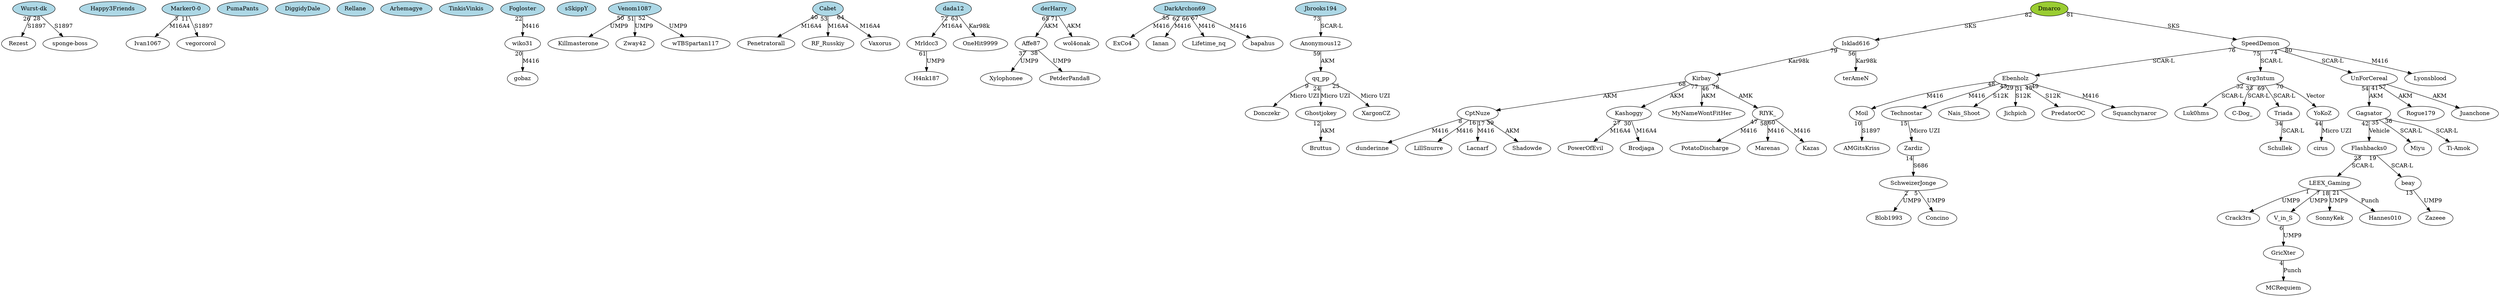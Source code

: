 digraph {
	"Wurst-dk" [style=filled fillcolor="lightblue"];
	"Happy3Friends" [style=filled fillcolor="lightblue"];
	"Marker0-0" [style=filled fillcolor="lightblue"];
	"PumaPants" [style=filled fillcolor="lightblue"];
	"DiggidyDale" [style=filled fillcolor="lightblue"];
	"Rellane" [style=filled fillcolor="lightblue"];
	"Arhemagye" [style=filled fillcolor="lightblue"];
	"TinkisVinkis" [style=filled fillcolor="lightblue"];
	"Fogloster" [style=filled fillcolor="lightblue"];
	"sSkippY" [style=filled fillcolor="lightblue"];
	"Venom1087" [style=filled fillcolor="lightblue"];
	"Cabet" [style=filled fillcolor="lightblue"];
	"dada12" [style=filled fillcolor="lightblue"];
	"derHarry" [style=filled fillcolor="lightblue"];
	"DarkArchon69" [style=filled fillcolor="lightblue"];
	"Jbrooks194" [style=filled fillcolor="lightblue"];
	"Dmarco" [style=filled fillcolor="yellowgreen"];
	"LEEX_Gaming" -> "Crack3rs" [label="UMP9" taillabel="1"];
	"SchweizerJonge" -> "Blob1993" [label="UMP9" taillabel="2"];
	"Marker0-0" -> "Ivan1067" [label="M16A4" taillabel="3"];
	"GricXter" -> "MCRequiem" [label="Punch" taillabel="4"];
	"SchweizerJonge" -> "Concino" [label="UMP9" taillabel="5"];
	"V_in_S" -> "GricXter" [label="UMP9" taillabel="6"];
	"LEEX_Gaming" -> "V_in_S" [label="UMP9" taillabel="7"];
	"CptNuze" -> "dunderinne" [label="M416" taillabel="8"];
	"qq_pp" -> "Donczekr" [label="Micro UZI" taillabel="9"];
	"Moil" -> "AMGitsKriss" [label="S1897" taillabel="10"];
	"Marker0-0" -> "vegorcorol" [label="S1897" taillabel="11"];
	"Ghostjokey" -> "Bruttus" [label="AKM" taillabel="12"];
	"beay" -> "Zazeee" [label="UMP9" taillabel="13"];
	"Zardiz" -> "SchweizerJonge" [label="S686" taillabel="14"];
	"Technostar" -> "Zardiz" [label="Micro UZI" taillabel="15"];
	"CptNuze" -> "LillSnurre" [label="M416" taillabel="16"];
	"CptNuze" -> "Lacnarf" [label="M416" taillabel="17"];
	"LEEX_Gaming" -> "SonnyKek" [label="UMP9" taillabel="18"];
	"Flashbacks0" -> "beay" [label="SCAR-L" taillabel="19"];
	"wiko31" -> "gobaz" [label="M416" taillabel="20"];
	"LEEX_Gaming" -> "Hannes010" [label="Punch" taillabel="21"];
	"Fogloster" -> "wiko31" [label="M416" taillabel="22"];
	"Flashbacks0" -> "LEEX_Gaming" [label="SCAR-L" taillabel="23"];
	"qq_pp" -> "Ghostjokey" [label="Micro UZI" taillabel="24"];
	"qq_pp" -> "XargonCZ" [label="Micro UZI" taillabel="25"];
	"Wurst-dk" -> "Rezest" [label="S1897" taillabel="26"];
	"Kashoggy" -> "PowerOfEvil" [label="M16A4" taillabel="27"];
	"Wurst-dk" -> "sponge-boss" [label="S1897" taillabel="28"];
	"Ebenholz" -> "Nais_Shoot" [label="S12K" taillabel="29"];
	"Kashoggy" -> "Brodjaga" [label="M16A4" taillabel="30"];
	"Ebenholz" -> "Jichpich" [label="S12K" taillabel="31"];
	"4rg3ntum" -> "Luk0hms" [label="SCAR-L" taillabel="32"];
	"4rg3ntum" -> "C-Dog_" [label="SCAR-L" taillabel="33"];
	"Triada" -> "Schullek" [label="SCAR-L" taillabel="34"];
	"Gagsator" -> "Miyu" [label="SCAR-L" taillabel="35"];
	"Gagsator" -> "Ti-Amok" [label="SCAR-L" taillabel="36"];
	"Affe87" -> "Xylophonee" [label="UMP9" taillabel="37"];
	"Affe87" -> "PetderPanda8" [label="UMP9" taillabel="38"];
	"CptNuze" -> "Shadowde" [label="AKM" taillabel="39"];
	"Cabet" -> "Penetratorall" [label="M16A4" taillabel="40"];
	"UnForCereal" -> "Rogue179" [label="AKM" taillabel="41"];
	"Gagsator" -> "Flashbacks0" [label="Vehicle" taillabel="42"];
	"Ebenholz" -> "Technostar" [label="M416" taillabel="43"];
	"YoKoZ" -> "cirus" [label="Micro UZI" taillabel="44"];
	"Ebenholz" -> "PredatorOC" [label="S12K" taillabel="45"];
	"Kirbay" -> "MyNameWontFitHer" [label="AKM" taillabel="46"];
	"RIYK_" -> "PotatoDischarge" [label="M416" taillabel="47"];
	"Ebenholz" -> "Moil" [label="M416" taillabel="48"];
	"Ebenholz" -> "Squanchynaror" [label="M416" taillabel="49"];
	"Venom1087" -> "Killmasterone" [label="UMP9" taillabel="50"];
	"Venom1087" -> "Zway42" [label="UMP9" taillabel="51"];
	"Venom1087" -> "wTBSpartan117" [label="UMP9" taillabel="52"];
	"Cabet" -> "RF_Russkiy" [label="M16A4" taillabel="53"];
	"UnForCereal" -> "Gagsator" [label="AKM" taillabel="54"];
	"DarkArchon69" -> "ExCo4" [label="M416" taillabel="55"];
	"Isklad616" -> "terAmeN" [label="Kar98k" taillabel="56"];
	"UnForCereal" -> "Juanchone" [label="AKM" taillabel="57"];
	"RIYK_" -> "Marenas" [label="M416" taillabel="58"];
	"Anonymous12" -> "qq_pp" [label="AKM" taillabel="59"];
	"RIYK_" -> "Kazas" [label="M416" taillabel="60"];
	"Mrldcc3" -> "H4nk187" [label="UMP9" taillabel="61"];
	"DarkArchon69" -> "Ianan" [label="M416" taillabel="62"];
	"dada12" -> "OneHit9999" [label="Kar98k" taillabel="63"];
	"Cabet" -> "Vaxorus" [label="M16A4" taillabel="64"];
	"derHarry" -> "Affe87" [label="AKM" taillabel="65"];
	"DarkArchon69" -> "Lifetime_nq" [label="M416" taillabel="66"];
	"DarkArchon69" -> "bapahus" [label="M416" taillabel="67"];
	"Kirbay" -> "CptNuze" [label="AKM" taillabel="68"];
	"4rg3ntum" -> "Triada" [label="SCAR-L" taillabel="69"];
	"4rg3ntum" -> "YoKoZ" [label="Vector" taillabel="70"];
	"derHarry" -> "wol4onak" [label="AKM" taillabel="71"];
	"dada12" -> "Mrldcc3" [label="M16A4" taillabel="72"];
	"Jbrooks194" -> "Anonymous12" [label="SCAR-L" taillabel="73"];
	"SpeedDemon" -> "UnForCereal" [label="SCAR-L" taillabel="74"];
	"SpeedDemon" -> "4rg3ntum" [label="SCAR-L" taillabel="75"];
	"SpeedDemon" -> "Ebenholz" [label="SCAR-L" taillabel="76"];
	"Kirbay" -> "Kashoggy" [label="AKM" taillabel="77"];
	"Kirbay" -> "RIYK_" [label="AMK" taillabel="78"];
	"Isklad616" -> "Kirbay" [label="Kar98k" taillabel="79"];
	"SpeedDemon" -> "Lyonsblood" [label="M416" taillabel="80"];
	"Dmarco" -> "SpeedDemon" [label="SKS" taillabel="81"];
	"Dmarco" -> "Isklad616" [label="SKS" taillabel="82"];
}
